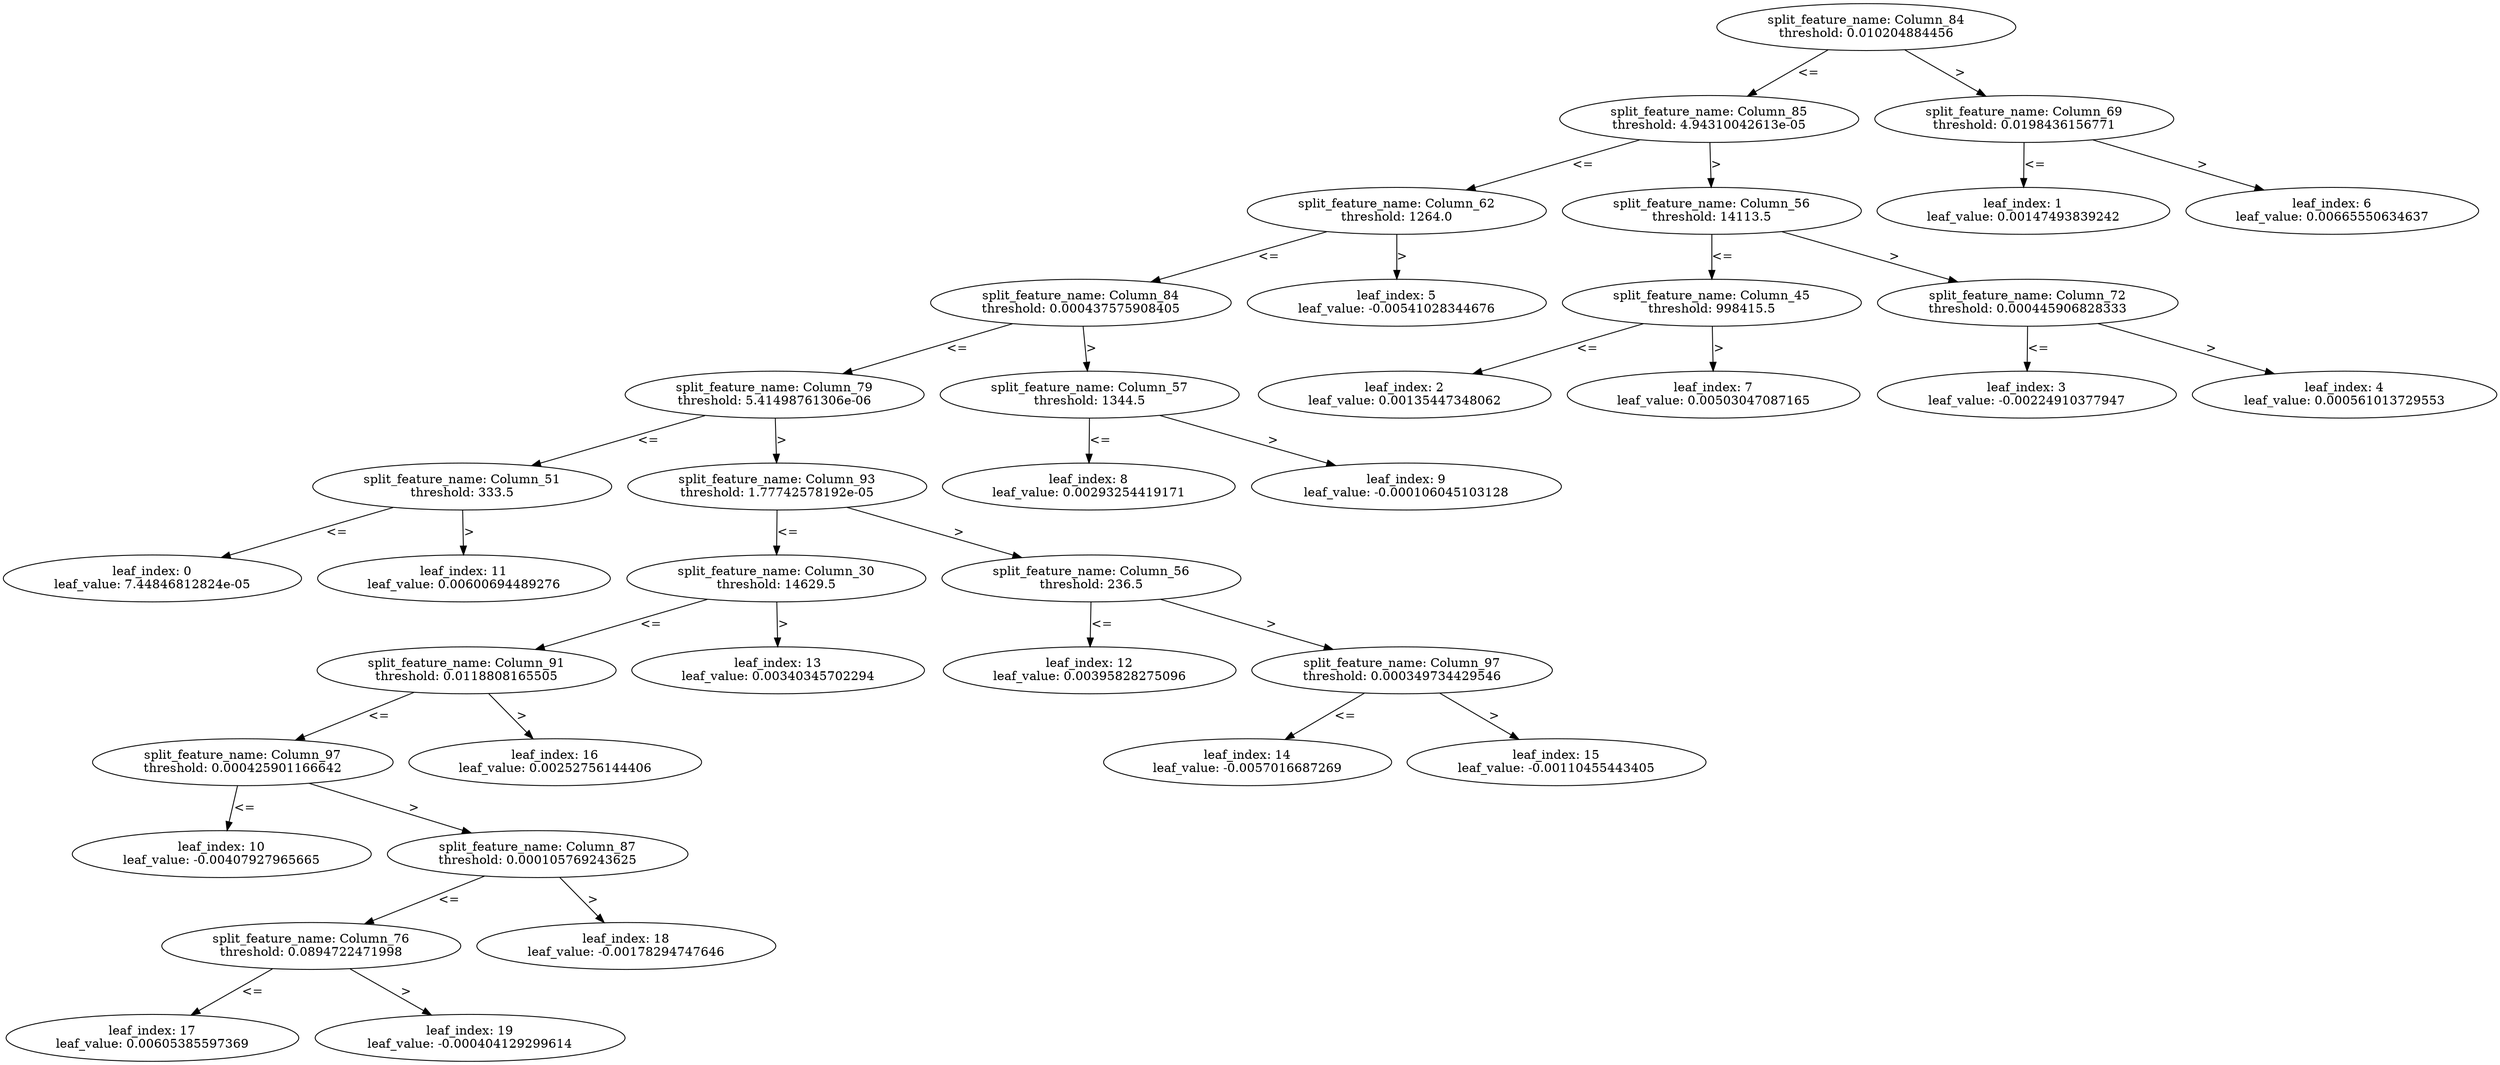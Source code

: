 digraph Tree94 {
	split0 [label="split_feature_name: Column_84\nthreshold: 0.010204884456"]
	split1 [label="split_feature_name: Column_85\nthreshold: 4.94310042613e-05"]
	split4 [label="split_feature_name: Column_62\nthreshold: 1264.0"]
	split7 [label="split_feature_name: Column_84\nthreshold: 0.000437575908405"]
	split9 [label="split_feature_name: Column_79\nthreshold: 5.41498761306e-06"]
	split10 [label="split_feature_name: Column_51\nthreshold: 333.5"]
	leaf0 [label="leaf_index: 0\nleaf_value: 7.44846812824e-05"]
	split10 -> leaf0 [label="<="]
	leaf11 [label="leaf_index: 11\nleaf_value: 0.00600694489276"]
	split10 -> leaf11 [label=">"]
	split9 -> split10 [label="<="]
	split11 [label="split_feature_name: Column_93\nthreshold: 1.77742578192e-05"]
	split12 [label="split_feature_name: Column_30\nthreshold: 14629.5"]
	split15 [label="split_feature_name: Column_91\nthreshold: 0.0118808165505"]
	split16 [label="split_feature_name: Column_97\nthreshold: 0.000425901166642"]
	leaf10 [label="leaf_index: 10\nleaf_value: -0.00407927965665"]
	split16 -> leaf10 [label="<="]
	split17 [label="split_feature_name: Column_87\nthreshold: 0.000105769243625"]
	split18 [label="split_feature_name: Column_76\nthreshold: 0.0894722471998"]
	leaf17 [label="leaf_index: 17\nleaf_value: 0.00605385597369"]
	split18 -> leaf17 [label="<="]
	leaf19 [label="leaf_index: 19\nleaf_value: -0.000404129299614"]
	split18 -> leaf19 [label=">"]
	split17 -> split18 [label="<="]
	leaf18 [label="leaf_index: 18\nleaf_value: -0.00178294747646"]
	split17 -> leaf18 [label=">"]
	split16 -> split17 [label=">"]
	split15 -> split16 [label="<="]
	leaf16 [label="leaf_index: 16\nleaf_value: 0.00252756144406"]
	split15 -> leaf16 [label=">"]
	split12 -> split15 [label="<="]
	leaf13 [label="leaf_index: 13\nleaf_value: 0.00340345702294"]
	split12 -> leaf13 [label=">"]
	split11 -> split12 [label="<="]
	split13 [label="split_feature_name: Column_56\nthreshold: 236.5"]
	leaf12 [label="leaf_index: 12\nleaf_value: 0.00395828275096"]
	split13 -> leaf12 [label="<="]
	split14 [label="split_feature_name: Column_97\nthreshold: 0.000349734429546"]
	leaf14 [label="leaf_index: 14\nleaf_value: -0.0057016687269"]
	split14 -> leaf14 [label="<="]
	leaf15 [label="leaf_index: 15\nleaf_value: -0.00110455443405"]
	split14 -> leaf15 [label=">"]
	split13 -> split14 [label=">"]
	split11 -> split13 [label=">"]
	split9 -> split11 [label=">"]
	split7 -> split9 [label="<="]
	split8 [label="split_feature_name: Column_57\nthreshold: 1344.5"]
	leaf8 [label="leaf_index: 8\nleaf_value: 0.00293254419171"]
	split8 -> leaf8 [label="<="]
	leaf9 [label="leaf_index: 9\nleaf_value: -0.000106045103128"]
	split8 -> leaf9 [label=">"]
	split7 -> split8 [label=">"]
	split4 -> split7 [label="<="]
	leaf5 [label="leaf_index: 5\nleaf_value: -0.00541028344676"]
	split4 -> leaf5 [label=">"]
	split1 -> split4 [label="<="]
	split2 [label="split_feature_name: Column_56\nthreshold: 14113.5"]
	split6 [label="split_feature_name: Column_45\nthreshold: 998415.5"]
	leaf2 [label="leaf_index: 2\nleaf_value: 0.00135447348062"]
	split6 -> leaf2 [label="<="]
	leaf7 [label="leaf_index: 7\nleaf_value: 0.00503047087165"]
	split6 -> leaf7 [label=">"]
	split2 -> split6 [label="<="]
	split3 [label="split_feature_name: Column_72\nthreshold: 0.000445906828333"]
	leaf3 [label="leaf_index: 3\nleaf_value: -0.00224910377947"]
	split3 -> leaf3 [label="<="]
	leaf4 [label="leaf_index: 4\nleaf_value: 0.000561013729553"]
	split3 -> leaf4 [label=">"]
	split2 -> split3 [label=">"]
	split1 -> split2 [label=">"]
	split0 -> split1 [label="<="]
	split5 [label="split_feature_name: Column_69\nthreshold: 0.0198436156771"]
	leaf1 [label="leaf_index: 1\nleaf_value: 0.00147493839242"]
	split5 -> leaf1 [label="<="]
	leaf6 [label="leaf_index: 6\nleaf_value: 0.00665550634637"]
	split5 -> leaf6 [label=">"]
	split0 -> split5 [label=">"]
}
